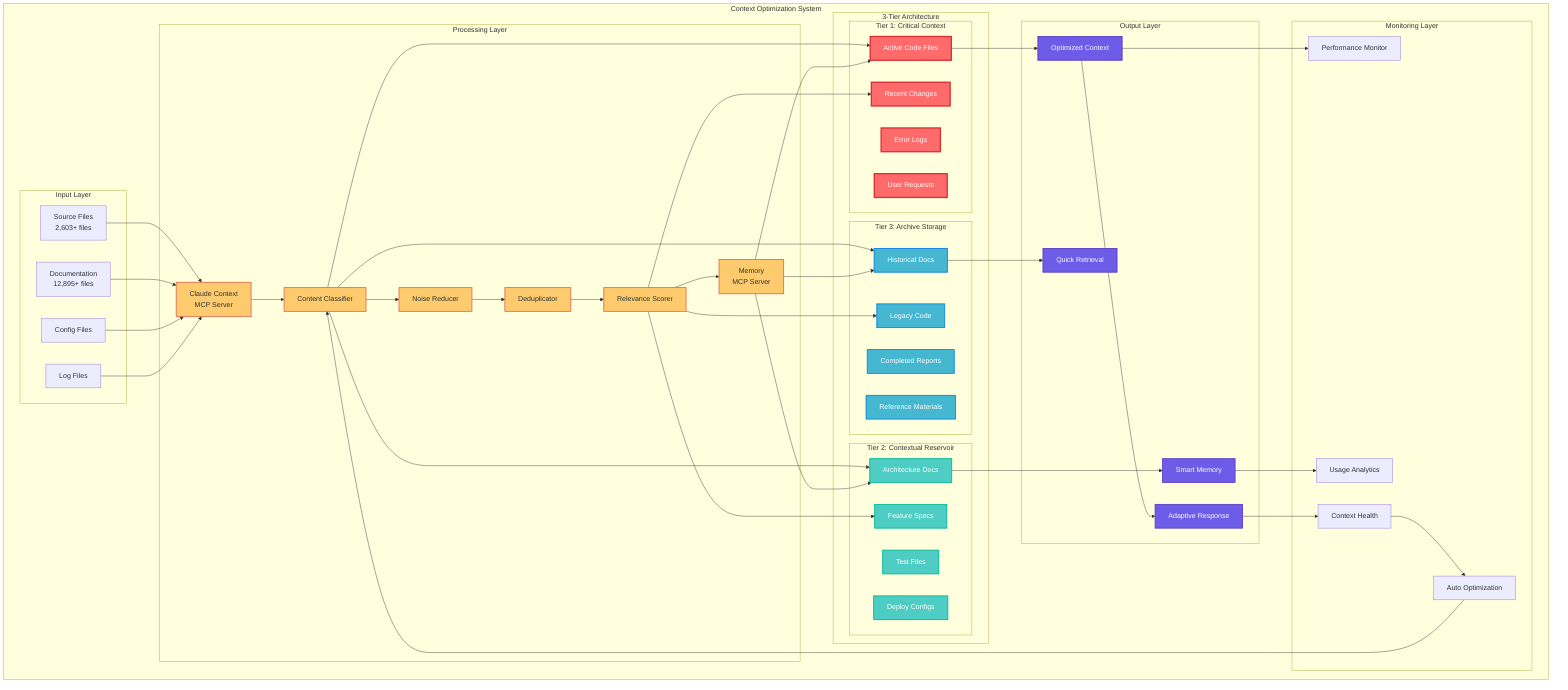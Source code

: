 graph TB
    subgraph "Context Optimization System"
        subgraph "Input Layer"
            SF[Source Files<br/>2,603+ files]
            DF[Documentation<br/>12,895+ files]
            CF[Config Files]
            LF[Log Files]
        end

        subgraph "Processing Layer"
            CI[Claude Context<br/>MCP Server]
            MS[Memory<br/>MCP Server]
            CF_PROC[Content Classifier]
            NR[Noise Reducer]
            DD[Deduplicator]
            RS[Relevance Scorer]
        end

        subgraph "3-Tier Architecture"
            subgraph "Tier 1: Critical Context"
                AC[Active Code Files]
                RC[Recent Changes]
                EL[Error Logs]
                UR[User Requests]
            end

            subgraph "Tier 2: Contextual Reservoir"
                AD[Architecture Docs]
                FS[Feature Specs]
                TF[Test Files]
                DC[Deploy Configs]
            end

            subgraph "Tier 3: Archive Storage"
                HD[Historical Docs]
                LC[Legacy Code]
                CR[Completed Reports]
                RM[Reference Materials]
            end
        end

        subgraph "Output Layer"
            OC[Optimized Context]
            SM[Smart Memory]
            QR[Quick Retrieval]
            AR[Adaptive Response]
        end

        subgraph "Monitoring Layer"
            PM[Performance Monitor]
            UA[Usage Analytics]
            CH[Context Health]
            AO[Auto Optimization]
        end
    end

    %% Input Flow
    SF --> CI
    DF --> CI
    CF --> CI
    LF --> CI

    %% Processing Flow
    CI --> CF_PROC
    CF_PROC --> NR
    NR --> DD
    DD --> RS
    RS --> MS

    %% Tier Classification
    CF_PROC --> AC
    CF_PROC --> AD
    CF_PROC --> HD
    
    RS --> RC
    RS --> FS
    RS --> LC

    %% Memory Integration
    MS --> AC
    MS --> AD
    MS --> HD

    %% Output Generation
    AC --> OC
    AD --> SM
    HD --> QR
    OC --> AR

    %% Monitoring
    OC --> PM
    SM --> UA
    AR --> CH
    CH --> AO
    AO --> CF_PROC

    %% Styling
    classDef tier1 fill:#ff6b6b,stroke:#d63031,stroke-width:3px,color:#fff
    classDef tier2 fill:#4ecdc4,stroke:#00b894,stroke-width:2px,color:#fff
    classDef tier3 fill:#45b7d1,stroke:#0984e3,stroke-width:2px,color:#fff
    classDef processing fill:#fdcb6e,stroke:#e17055,stroke-width:2px,color:#2d3436
    classDef output fill:#6c5ce7,stroke:#5f3dc4,stroke-width:2px,color:#fff

    class AC,RC,EL,UR tier1
    class AD,FS,TF,DC tier2
    class HD,LC,CR,RM tier3
    class CI,MS,CF_PROC,NR,DD,RS processing
    class OC,SM,QR,AR output